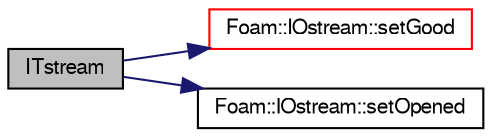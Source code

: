 digraph "ITstream"
{
  bgcolor="transparent";
  edge [fontname="FreeSans",fontsize="10",labelfontname="FreeSans",labelfontsize="10"];
  node [fontname="FreeSans",fontsize="10",shape=record];
  rankdir="LR";
  Node0 [label="ITstream",height=0.2,width=0.4,color="black", fillcolor="grey75", style="filled", fontcolor="black"];
  Node0 -> Node1 [color="midnightblue",fontsize="10",style="solid",fontname="FreeSans"];
  Node1 [label="Foam::IOstream::setGood",height=0.2,width=0.4,color="red",URL="$a26226.html#a473118515da3a7497d0673dd24674c70",tooltip="Set stream to be good. "];
  Node0 -> Node6 [color="midnightblue",fontsize="10",style="solid",fontname="FreeSans"];
  Node6 [label="Foam::IOstream::setOpened",height=0.2,width=0.4,color="black",URL="$a26226.html#ab945a2e2c4278c06f4527d8e163b904e",tooltip="Set stream opened. "];
}
